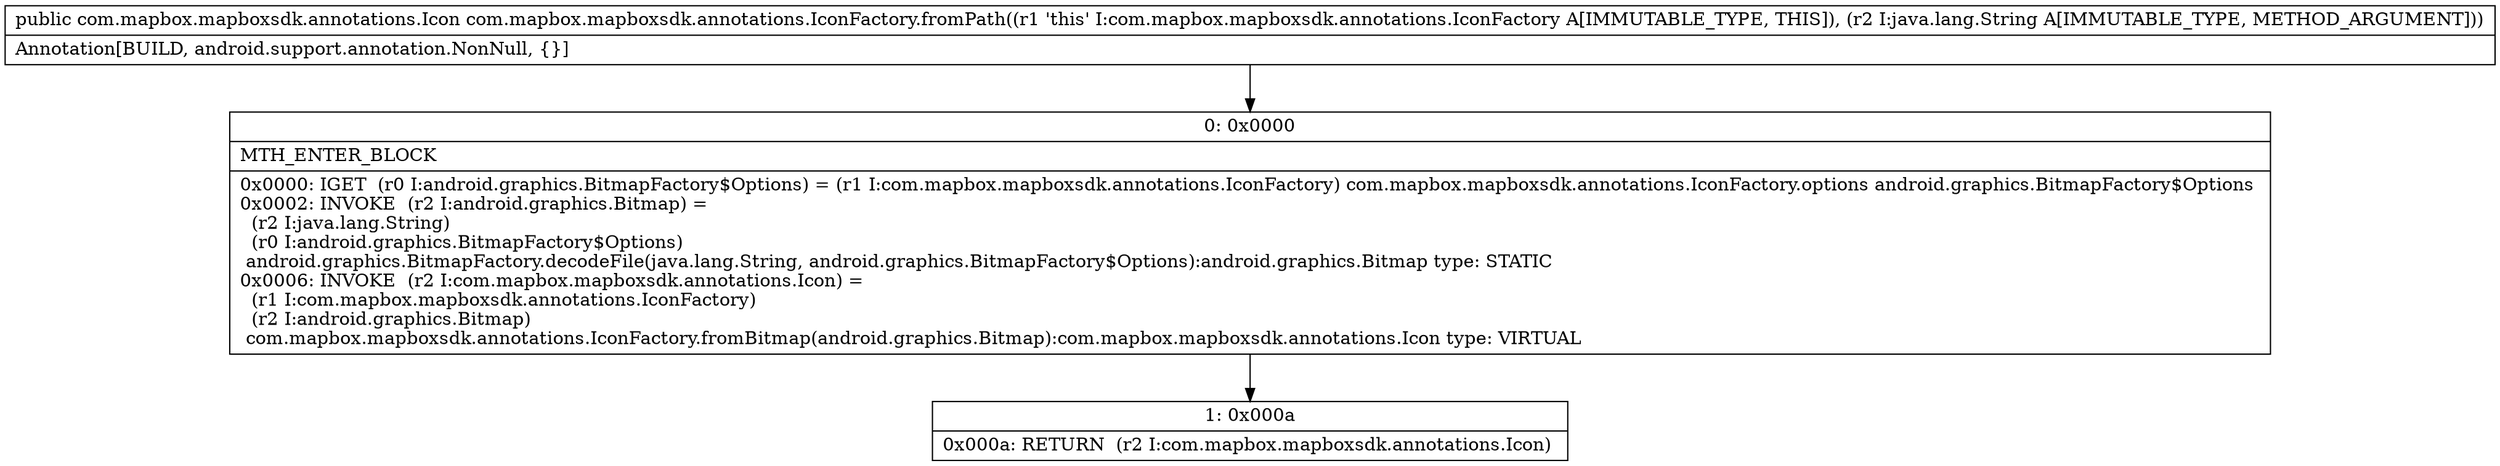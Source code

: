 digraph "CFG forcom.mapbox.mapboxsdk.annotations.IconFactory.fromPath(Ljava\/lang\/String;)Lcom\/mapbox\/mapboxsdk\/annotations\/Icon;" {
Node_0 [shape=record,label="{0\:\ 0x0000|MTH_ENTER_BLOCK\l|0x0000: IGET  (r0 I:android.graphics.BitmapFactory$Options) = (r1 I:com.mapbox.mapboxsdk.annotations.IconFactory) com.mapbox.mapboxsdk.annotations.IconFactory.options android.graphics.BitmapFactory$Options \l0x0002: INVOKE  (r2 I:android.graphics.Bitmap) = \l  (r2 I:java.lang.String)\l  (r0 I:android.graphics.BitmapFactory$Options)\l android.graphics.BitmapFactory.decodeFile(java.lang.String, android.graphics.BitmapFactory$Options):android.graphics.Bitmap type: STATIC \l0x0006: INVOKE  (r2 I:com.mapbox.mapboxsdk.annotations.Icon) = \l  (r1 I:com.mapbox.mapboxsdk.annotations.IconFactory)\l  (r2 I:android.graphics.Bitmap)\l com.mapbox.mapboxsdk.annotations.IconFactory.fromBitmap(android.graphics.Bitmap):com.mapbox.mapboxsdk.annotations.Icon type: VIRTUAL \l}"];
Node_1 [shape=record,label="{1\:\ 0x000a|0x000a: RETURN  (r2 I:com.mapbox.mapboxsdk.annotations.Icon) \l}"];
MethodNode[shape=record,label="{public com.mapbox.mapboxsdk.annotations.Icon com.mapbox.mapboxsdk.annotations.IconFactory.fromPath((r1 'this' I:com.mapbox.mapboxsdk.annotations.IconFactory A[IMMUTABLE_TYPE, THIS]), (r2 I:java.lang.String A[IMMUTABLE_TYPE, METHOD_ARGUMENT]))  | Annotation[BUILD, android.support.annotation.NonNull, \{\}]\l}"];
MethodNode -> Node_0;
Node_0 -> Node_1;
}

